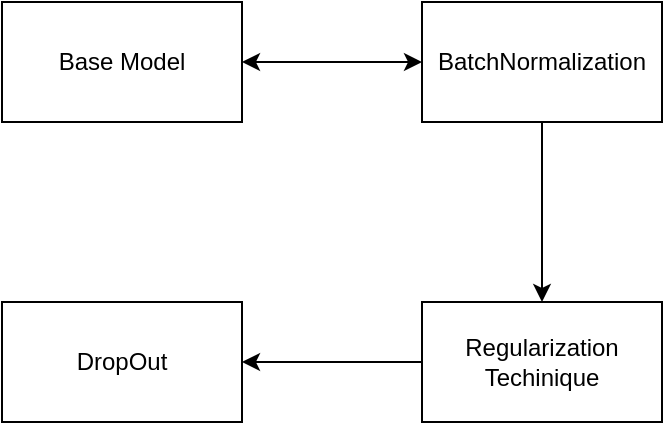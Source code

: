 <mxfile version="26.0.16" pages="2">
  <diagram name="Page-1" id="KyPzS-W0iNUt4tSVS-8K">
    <mxGraphModel dx="1036" dy="639" grid="1" gridSize="10" guides="1" tooltips="1" connect="1" arrows="1" fold="1" page="1" pageScale="1" pageWidth="850" pageHeight="1100" math="0" shadow="0">
      <root>
        <mxCell id="0" />
        <mxCell id="1" parent="0" />
        <mxCell id="IgX5ZHt1u1UvhBiycASC-3" value="" style="edgeStyle=orthogonalEdgeStyle;rounded=0;orthogonalLoop=1;jettySize=auto;html=1;" parent="1" source="IgX5ZHt1u1UvhBiycASC-1" target="IgX5ZHt1u1UvhBiycASC-2" edge="1">
          <mxGeometry relative="1" as="geometry" />
        </mxCell>
        <mxCell id="IgX5ZHt1u1UvhBiycASC-7" value="" style="edgeStyle=orthogonalEdgeStyle;rounded=0;orthogonalLoop=1;jettySize=auto;html=1;startArrow=classic;startFill=1;" parent="1" source="IgX5ZHt1u1UvhBiycASC-1" target="IgX5ZHt1u1UvhBiycASC-6" edge="1">
          <mxGeometry relative="1" as="geometry" />
        </mxCell>
        <mxCell id="IgX5ZHt1u1UvhBiycASC-1" value="BatchNormalization" style="rounded=0;whiteSpace=wrap;html=1;" parent="1" vertex="1">
          <mxGeometry x="390" y="190" width="120" height="60" as="geometry" />
        </mxCell>
        <mxCell id="IgX5ZHt1u1UvhBiycASC-5" value="" style="edgeStyle=orthogonalEdgeStyle;rounded=0;orthogonalLoop=1;jettySize=auto;html=1;" parent="1" source="IgX5ZHt1u1UvhBiycASC-2" target="IgX5ZHt1u1UvhBiycASC-4" edge="1">
          <mxGeometry relative="1" as="geometry" />
        </mxCell>
        <mxCell id="IgX5ZHt1u1UvhBiycASC-2" value="Regularization Techinique" style="rounded=0;whiteSpace=wrap;html=1;" parent="1" vertex="1">
          <mxGeometry x="390" y="340" width="120" height="60" as="geometry" />
        </mxCell>
        <mxCell id="IgX5ZHt1u1UvhBiycASC-4" value="DropOut" style="rounded=0;whiteSpace=wrap;html=1;" parent="1" vertex="1">
          <mxGeometry x="180" y="340" width="120" height="60" as="geometry" />
        </mxCell>
        <mxCell id="IgX5ZHt1u1UvhBiycASC-6" value="Base Model" style="rounded=0;whiteSpace=wrap;html=1;" parent="1" vertex="1">
          <mxGeometry x="180" y="190" width="120" height="60" as="geometry" />
        </mxCell>
      </root>
    </mxGraphModel>
  </diagram>
  <diagram id="3UH3D9kyu6GMSb90JhXe" name="Page-2">
    <mxGraphModel dx="1886" dy="639" grid="1" gridSize="10" guides="1" tooltips="1" connect="1" arrows="1" fold="1" page="1" pageScale="1" pageWidth="850" pageHeight="1100" math="0" shadow="0">
      <root>
        <mxCell id="0" />
        <mxCell id="1" parent="0" />
        <mxCell id="p1KlExOIp83e9d3k0MNG-4" style="edgeStyle=orthogonalEdgeStyle;rounded=0;orthogonalLoop=1;jettySize=auto;html=1;strokeColor=light-dark(#FFFFFF,#FFFFFF);" parent="1" source="p1KlExOIp83e9d3k0MNG-1" target="p1KlExOIp83e9d3k0MNG-2" edge="1">
          <mxGeometry relative="1" as="geometry" />
        </mxCell>
        <mxCell id="p1KlExOIp83e9d3k0MNG-5" style="edgeStyle=orthogonalEdgeStyle;rounded=0;orthogonalLoop=1;jettySize=auto;html=1;entryX=0;entryY=0.5;entryDx=0;entryDy=0;strokeColor=light-dark(#FFFFFF,#FFFFFF);" parent="1" source="p1KlExOIp83e9d3k0MNG-1" target="p1KlExOIp83e9d3k0MNG-3" edge="1">
          <mxGeometry relative="1" as="geometry" />
        </mxCell>
        <mxCell id="p1KlExOIp83e9d3k0MNG-1" value="&lt;span id=&quot;docs-internal-guid-c35eb455-7fff-ef84-bfff-9ff3380105fe&quot;&gt;&lt;p style=&quot;line-height: 1.2; margin-top: 0pt; margin-bottom: 0pt;&quot; dir=&quot;ltr&quot;&gt;&lt;span style=&quot;font-size: 11pt; font-family: Montserrat, sans-serif; background-color: transparent; font-weight: 700; font-variant-numeric: normal; font-variant-east-asian: normal; font-variant-alternates: normal; font-variant-position: normal; font-variant-emoji: normal; vertical-align: baseline; white-space-collapse: preserve;&quot;&gt;Base Model&lt;/span&gt;&lt;/p&gt;&lt;div style=&quot;background-color: rgb(255, 255, 255); font-family: Consolas, &amp;quot;Courier New&amp;quot;, monospace; font-size: 14px; line-height: 19px; white-space: pre;&quot;&gt;&lt;br&gt;&lt;/div&gt;&lt;div style=&quot;background-color: rgb(255, 255, 255); font-family: Consolas, &amp;quot;Courier New&amp;quot;, monospace; font-size: 14px; line-height: 19px; white-space: pre;&quot;&gt;&lt;ul&gt;&lt;li style=&quot;text-align: left;&quot;&gt;Flatten(input_shape=(&lt;span style=&quot;color: rgb(9, 134, 88);&quot;&gt;224&lt;/span&gt;, &lt;span style=&quot;color: rgb(9, 134, 88);&quot;&gt;224&lt;/span&gt;, &lt;span style=&quot;color: rgb(9, 134, 88);&quot;&gt;3&lt;/span&gt;))&lt;/li&gt;&lt;li style=&quot;text-align: left;&quot;&gt;Dense(units=&lt;span style=&quot;color: rgb(9, 134, 88);&quot;&gt;1024&lt;/span&gt;&lt;span style=&quot;color: rgb(9, 134, 88);&quot;&gt;&lt;font style=&quot;color: rgb(0, 0, 0);&quot;&gt;)&lt;/font&gt;&lt;/span&gt;&lt;span style=&quot;color: rgb(9, 134, 88);&quot;&gt; with &lt;/span&gt;&lt;span style=&quot;color: light-dark(rgb(0, 0, 0), rgb(255, 255, 255));&quot;&gt;LeakyReLU(alpha=&lt;/span&gt;&lt;span style=&quot;color: rgb(9, 134, 88);&quot;&gt;0.01&lt;/span&gt;&lt;span style=&quot;color: light-dark(rgb(0, 0, 0), rgb(255, 255, 255));&quot;&gt;)&lt;/span&gt;&lt;/li&gt;&lt;li style=&quot;text-align: left;&quot;&gt;Dense(units=&lt;span style=&quot;color: rgb(9, 134, 88);&quot;&gt;512&lt;/span&gt;&lt;span style=&quot;background-color: light-dark(rgb(255, 255, 255), rgb(18, 18, 18)); color: light-dark(rgb(0, 0, 0), rgb(255, 255, 255));&quot;&gt;) &lt;/span&gt;&lt;span style=&quot;background-color: light-dark(rgb(255, 255, 255), rgb(18, 18, 18)); color: rgb(9, 134, 88);&quot;&gt;with &lt;/span&gt;&lt;span style=&quot;background-color: light-dark(rgb(255, 255, 255), rgb(18, 18, 18)); color: light-dark(rgb(0, 0, 0), rgb(255, 255, 255));&quot;&gt;LeakyReLU(alpha=&lt;/span&gt;&lt;span style=&quot;background-color: light-dark(rgb(255, 255, 255), rgb(18, 18, 18)); color: rgb(9, 134, 88);&quot;&gt;0.01&lt;/span&gt;&lt;span style=&quot;background-color: light-dark(rgb(255, 255, 255), rgb(18, 18, 18)); color: light-dark(rgb(0, 0, 0), rgb(255, 255, 255));&quot;&gt;)&lt;/span&gt;&lt;/li&gt;&lt;li style=&quot;text-align: left;&quot;&gt;Dense(units=&lt;span style=&quot;color: rgb(9, 134, 88);&quot;&gt;256&lt;/span&gt;&lt;span style=&quot;background-color: light-dark(rgb(255, 255, 255), rgb(18, 18, 18)); color: light-dark(rgb(0, 0, 0), rgb(255, 255, 255));&quot;&gt;) &lt;/span&gt;&lt;span style=&quot;background-color: light-dark(rgb(255, 255, 255), rgb(18, 18, 18)); color: rgb(9, 134, 88);&quot;&gt;with &lt;/span&gt;&lt;span style=&quot;background-color: light-dark(rgb(255, 255, 255), rgb(18, 18, 18)); color: light-dark(rgb(0, 0, 0), rgb(255, 255, 255));&quot;&gt;LeakyReLU(alpha=&lt;/span&gt;&lt;span style=&quot;background-color: light-dark(rgb(255, 255, 255), rgb(18, 18, 18)); color: rgb(9, 134, 88);&quot;&gt;0.01&lt;/span&gt;&lt;span style=&quot;background-color: light-dark(rgb(255, 255, 255), rgb(18, 18, 18)); color: light-dark(rgb(0, 0, 0), rgb(255, 255, 255));&quot;&gt;)&lt;/span&gt;&lt;/li&gt;&lt;li style=&quot;text-align: left;&quot;&gt;Dense(units=&lt;span style=&quot;color: rgb(9, 134, 88);&quot;&gt;128&lt;/span&gt;&lt;span style=&quot;background-color: light-dark(rgb(255, 255, 255), rgb(18, 18, 18)); color: light-dark(rgb(0, 0, 0), rgb(255, 255, 255));&quot;&gt;) &lt;/span&gt;&lt;span style=&quot;background-color: light-dark(rgb(255, 255, 255), rgb(18, 18, 18)); color: rgb(9, 134, 88);&quot;&gt;with &lt;/span&gt;&lt;span style=&quot;background-color: light-dark(rgb(255, 255, 255), rgb(18, 18, 18)); color: light-dark(rgb(0, 0, 0), rgb(255, 255, 255));&quot;&gt;LeakyReLU(alpha=&lt;/span&gt;&lt;span style=&quot;background-color: light-dark(rgb(255, 255, 255), rgb(18, 18, 18)); color: rgb(9, 134, 88);&quot;&gt;0.01&lt;/span&gt;&lt;span style=&quot;background-color: light-dark(rgb(255, 255, 255), rgb(18, 18, 18)); color: light-dark(rgb(0, 0, 0), rgb(255, 255, 255));&quot;&gt;)&lt;/span&gt;&lt;/li&gt;&lt;li style=&quot;text-align: left;&quot;&gt;Dense(len(categories), activation=&lt;span style=&quot;color: rgb(163, 21, 21);&quot;&gt;&#39;softmax&#39;&lt;/span&gt;)&lt;/li&gt;&lt;/ul&gt;&lt;/div&gt;&lt;/span&gt;" style="rounded=0;whiteSpace=wrap;html=1;" parent="1" vertex="1">
          <mxGeometry x="-80" y="260" width="400" height="200" as="geometry" />
        </mxCell>
        <mxCell id="p1KlExOIp83e9d3k0MNG-12" style="edgeStyle=orthogonalEdgeStyle;rounded=0;orthogonalLoop=1;jettySize=auto;html=1;strokeColor=light-dark(#FFFFFF,#FFFFFF);" parent="1" source="p1KlExOIp83e9d3k0MNG-2" target="p1KlExOIp83e9d3k0MNG-10" edge="1">
          <mxGeometry relative="1" as="geometry" />
        </mxCell>
        <mxCell id="p1KlExOIp83e9d3k0MNG-13" style="edgeStyle=orthogonalEdgeStyle;rounded=0;orthogonalLoop=1;jettySize=auto;html=1;strokeColor=light-dark(#FFFFFF,#FFFFFF);" parent="1" source="p1KlExOIp83e9d3k0MNG-2" target="p1KlExOIp83e9d3k0MNG-11" edge="1">
          <mxGeometry relative="1" as="geometry" />
        </mxCell>
        <mxCell id="p1KlExOIp83e9d3k0MNG-2" value="&lt;span id=&quot;docs-internal-guid-c35eb455-7fff-ef84-bfff-9ff3380105fe&quot;&gt;&lt;p style=&quot;line-height: 1.2; margin-top: 0pt; margin-bottom: 0pt;&quot; dir=&quot;ltr&quot;&gt;&lt;font face=&quot;Montserrat, sans-serif&quot;&gt;&lt;span style=&quot;font-size: 14.667px; white-space-collapse: preserve;&quot;&gt;&lt;b&gt;After Batch Normalization&lt;/b&gt;&lt;/span&gt;&lt;/font&gt;&lt;/p&gt;&lt;div style=&quot;background-color: rgb(255, 255, 255); font-family: Consolas, &amp;quot;Courier New&amp;quot;, monospace; font-size: 14px; line-height: 19px; white-space: pre;&quot;&gt;&lt;ul&gt;&lt;li style=&quot;text-align: left;&quot;&gt;&lt;div style=&quot;line-height: 19px;&quot;&gt;BatchNormalization()&lt;/div&gt;&lt;/li&gt;&lt;/ul&gt;&lt;/div&gt;&lt;/span&gt;" style="rounded=0;whiteSpace=wrap;html=1;" parent="1" vertex="1">
          <mxGeometry x="400" y="220" width="310" height="100" as="geometry" />
        </mxCell>
        <mxCell id="p1KlExOIp83e9d3k0MNG-3" value="&lt;span id=&quot;docs-internal-guid-c35eb455-7fff-ef84-bfff-9ff3380105fe&quot;&gt;&lt;p style=&quot;line-height: 1.2; margin-top: 0pt; margin-bottom: 0pt;&quot; dir=&quot;ltr&quot;&gt;&lt;font face=&quot;Montserrat, sans-serif&quot;&gt;&lt;span style=&quot;font-size: 14.667px; white-space-collapse: preserve;&quot;&gt;&lt;b&gt;Before Batch &lt;/b&gt;&lt;/span&gt;&lt;/font&gt;&lt;b style=&quot;background-color: transparent; color: light-dark(rgb(0, 0, 0), rgb(255, 255, 255)); white-space-collapse: preserve; font-family: Montserrat, sans-serif; font-size: 14.667px;&quot;&gt;Normalization&lt;/b&gt;&lt;/p&gt;&lt;div style=&quot;background-color: rgb(255, 255, 255); font-family: Consolas, &amp;quot;Courier New&amp;quot;, monospace; font-size: 14px; line-height: 19px; white-space: pre;&quot;&gt;&lt;ul&gt;&lt;li style=&quot;text-align: left;&quot;&gt;&lt;div style=&quot;line-height: 19px;&quot;&gt;&lt;span style=&quot;background-color: light-dark(rgb(255, 255, 255), rgb(18, 18, 18)); color: light-dark(rgb(0, 0, 0), rgb(255, 255, 255));&quot;&gt;Dense(units=&lt;/span&gt;&lt;span style=&quot;background-color: light-dark(rgb(255, 255, 255), rgb(18, 18, 18)); color: rgb(9, 134, 88);&quot;&gt;...&lt;/span&gt;&lt;span style=&quot;background-color: light-dark(rgb(255, 255, 255), rgb(18, 18, 18)); color: rgb(9, 134, 88);&quot;&gt;&lt;font style=&quot;color: rgb(0, 0, 0);&quot;&gt;, use_bias=&lt;/font&gt;&lt;/span&gt;&lt;span style=&quot;background-color: light-dark(rgb(255, 255, 255), rgb(18, 18, 18)); color: rgb(9, 134, 88);&quot;&gt;False&lt;/span&gt;&lt;span style=&quot;background-color: light-dark(rgb(255, 255, 255), rgb(18, 18, 18)); color: rgb(9, 134, 88);&quot;&gt;&lt;font style=&quot;color: rgb(0, 0, 0);&quot;&gt;)&lt;/font&gt;&lt;/span&gt;&lt;/div&gt;&lt;/li&gt;&lt;li style=&quot;text-align: left;&quot;&gt;&lt;div style=&quot;line-height: 19px;&quot;&gt;&lt;span style=&quot;color: light-dark(rgb(0, 0, 0), rgb(237, 237, 237)); background-color: light-dark(rgb(255, 255, 255), rgb(18, 18, 18));&quot;&gt;BatchNormalization()&lt;/span&gt;&lt;/div&gt;&lt;/li&gt;&lt;/ul&gt;&lt;/div&gt;&lt;/span&gt;" style="rounded=0;whiteSpace=wrap;html=1;" parent="1" vertex="1">
          <mxGeometry x="400" y="400" width="310" height="100" as="geometry" />
        </mxCell>
        <mxCell id="p1KlExOIp83e9d3k0MNG-10" value="&lt;span id=&quot;docs-internal-guid-c35eb455-7fff-ef84-bfff-9ff3380105fe&quot;&gt;&lt;p style=&quot;line-height: 1.2; margin-top: 0pt; margin-bottom: 0pt;&quot; dir=&quot;ltr&quot;&gt;&lt;font face=&quot;Montserrat, sans-serif&quot;&gt;&lt;span style=&quot;font-size: 14.667px; white-space-collapse: preserve;&quot;&gt;&lt;b&gt;L1 Regularization&lt;/b&gt;&lt;/span&gt;&lt;/font&gt;&lt;/p&gt;&lt;div style=&quot;background-color: rgb(255, 255, 255); font-family: Consolas, &amp;quot;Courier New&amp;quot;, monospace; font-size: 14px; line-height: 19px; white-space: pre;&quot;&gt;&lt;ul&gt;&lt;li style=&quot;text-align: left;&quot;&gt;&lt;div style=&quot;line-height: 19px;&quot;&gt;Dense(units=&lt;font style=&quot;color: rgb(9, 134, 88);&quot;&gt;...&lt;/font&gt;, &lt;span style=&quot;background-color: light-dark(rgb(255, 255, 255), rgb(18, 18, 18)); color: light-dark(rgb(0, 0, 0), rgb(255, 255, 255));&quot;&gt;kernel_initializer=&lt;/span&gt;&lt;span style=&quot;background-color: light-dark(rgb(255, 255, 255), rgb(18, 18, 18));&quot;&gt;&lt;font style=&quot;color: light-dark(rgb(0, 0, 0), rgb(255, 255, 255));&quot;&gt;HeNormal&lt;/font&gt;&lt;font style=&quot;color: light-dark(rgb(0, 0, 0), rgb(255, 255, 255));&quot;&gt;()&lt;/font&gt;&lt;/span&gt;&lt;span style=&quot;background-color: light-dark(rgb(255, 255, 255), rgb(18, 18, 18)); color: light-dark(rgb(0, 0, 0), rgb(255, 255, 255));&quot;&gt;, kernel_regularizer=L1(&lt;/span&gt;&lt;span style=&quot;background-color: light-dark(rgb(255, 255, 255), rgb(18, 18, 18)); color: rgb(9, 134, 88);&quot;&gt;1e-4&lt;/span&gt;&lt;span style=&quot;background-color: light-dark(rgb(255, 255, 255), rgb(18, 18, 18)); color: light-dark(rgb(0, 0, 0), rgb(255, 255, 255));&quot;&gt;)&lt;/span&gt;&lt;span style=&quot;background-color: light-dark(rgb(255, 255, 255), rgb(18, 18, 18)); color: light-dark(rgb(0, 0, 0), rgb(255, 255, 255));&quot;&gt;)&lt;/span&gt;&lt;/div&gt;&lt;/li&gt;&lt;/ul&gt;&lt;/div&gt;&lt;/span&gt;" style="rounded=0;whiteSpace=wrap;html=1;" parent="1" vertex="1">
          <mxGeometry x="770" y="170" width="680" height="90" as="geometry" />
        </mxCell>
        <mxCell id="p1KlExOIp83e9d3k0MNG-27" style="edgeStyle=orthogonalEdgeStyle;rounded=0;orthogonalLoop=1;jettySize=auto;html=1;entryX=0;entryY=0.5;entryDx=0;entryDy=0;strokeColor=light-dark(#ffffff, #FFFFFF);" parent="1" source="p1KlExOIp83e9d3k0MNG-11" target="p1KlExOIp83e9d3k0MNG-20" edge="1">
          <mxGeometry relative="1" as="geometry" />
        </mxCell>
        <mxCell id="p1KlExOIp83e9d3k0MNG-28" style="edgeStyle=orthogonalEdgeStyle;rounded=0;orthogonalLoop=1;jettySize=auto;html=1;entryX=0;entryY=0.5;entryDx=0;entryDy=0;strokeColor=light-dark(#ffffff, #FFFFFF);" parent="1" source="p1KlExOIp83e9d3k0MNG-11" target="p1KlExOIp83e9d3k0MNG-18" edge="1">
          <mxGeometry relative="1" as="geometry" />
        </mxCell>
        <mxCell id="p1KlExOIp83e9d3k0MNG-29" style="edgeStyle=orthogonalEdgeStyle;rounded=0;orthogonalLoop=1;jettySize=auto;html=1;strokeColor=light-dark(#ffffff, #FFFFFF);" parent="1" source="p1KlExOIp83e9d3k0MNG-11" target="p1KlExOIp83e9d3k0MNG-14" edge="1">
          <mxGeometry relative="1" as="geometry" />
        </mxCell>
        <mxCell id="p1KlExOIp83e9d3k0MNG-30" style="edgeStyle=orthogonalEdgeStyle;rounded=0;orthogonalLoop=1;jettySize=auto;html=1;strokeColor=light-dark(#ffffff, #FFFFFF);" parent="1" source="p1KlExOIp83e9d3k0MNG-11" target="p1KlExOIp83e9d3k0MNG-16" edge="1">
          <mxGeometry relative="1" as="geometry" />
        </mxCell>
        <mxCell id="p1KlExOIp83e9d3k0MNG-31" style="edgeStyle=orthogonalEdgeStyle;rounded=0;orthogonalLoop=1;jettySize=auto;html=1;entryX=0;entryY=0.5;entryDx=0;entryDy=0;strokeColor=light-dark(#ffffff, #FFFFFF);" parent="1" source="p1KlExOIp83e9d3k0MNG-11" target="p1KlExOIp83e9d3k0MNG-17" edge="1">
          <mxGeometry relative="1" as="geometry" />
        </mxCell>
        <mxCell id="p1KlExOIp83e9d3k0MNG-32" style="edgeStyle=orthogonalEdgeStyle;rounded=0;orthogonalLoop=1;jettySize=auto;html=1;entryX=0;entryY=0.5;entryDx=0;entryDy=0;strokeColor=light-dark(#ffffff, #FFFFFF);" parent="1" source="p1KlExOIp83e9d3k0MNG-11" target="p1KlExOIp83e9d3k0MNG-19" edge="1">
          <mxGeometry relative="1" as="geometry" />
        </mxCell>
        <mxCell id="p1KlExOIp83e9d3k0MNG-11" value="&lt;span id=&quot;docs-internal-guid-c35eb455-7fff-ef84-bfff-9ff3380105fe&quot;&gt;&lt;p style=&quot;line-height: 1.2; margin-top: 0pt; margin-bottom: 0pt;&quot; dir=&quot;ltr&quot;&gt;&lt;font face=&quot;Montserrat, sans-serif&quot;&gt;&lt;span style=&quot;font-size: 14.667px; white-space-collapse: preserve;&quot;&gt;&lt;b&gt;L2 Regularization&lt;/b&gt;&lt;/span&gt;&lt;/font&gt;&lt;/p&gt;&lt;div style=&quot;background-color: rgb(255, 255, 255); font-family: Consolas, &amp;quot;Courier New&amp;quot;, monospace; font-size: 14px; line-height: 19px; white-space: pre;&quot;&gt;&lt;ul&gt;&lt;li style=&quot;text-align: left;&quot;&gt;&lt;div style=&quot;line-height: 19px;&quot;&gt;Dense(units=&lt;font style=&quot;color: rgb(9, 134, 88);&quot;&gt;...&lt;/font&gt;, &lt;span style=&quot;background-color: light-dark(rgb(255, 255, 255), rgb(18, 18, 18)); color: light-dark(rgb(0, 0, 0), rgb(255, 255, 255));&quot;&gt;kernel_initializer=&lt;/span&gt;&lt;span style=&quot;background-color: light-dark(rgb(255, 255, 255), rgb(18, 18, 18));&quot;&gt;&lt;font style=&quot;color: light-dark(rgb(0, 0, 0), rgb(255, 255, 255));&quot;&gt;HeNormal&lt;/font&gt;&lt;font style=&quot;color: light-dark(rgb(0, 0, 0), rgb(255, 255, 255));&quot;&gt;()&lt;/font&gt;&lt;/span&gt;&lt;span style=&quot;background-color: light-dark(rgb(255, 255, 255), rgb(18, 18, 18)); color: light-dark(rgb(0, 0, 0), rgb(255, 255, 255));&quot;&gt;, kernel_regularizer=L2(&lt;/span&gt;&lt;span style=&quot;background-color: light-dark(rgb(255, 255, 255), rgb(18, 18, 18)); color: rgb(9, 134, 88);&quot;&gt;1e-4&lt;/span&gt;&lt;span style=&quot;background-color: light-dark(rgb(255, 255, 255), rgb(18, 18, 18)); color: light-dark(rgb(0, 0, 0), rgb(255, 255, 255));&quot;&gt;)&lt;/span&gt;&lt;span style=&quot;background-color: light-dark(rgb(255, 255, 255), rgb(18, 18, 18)); color: light-dark(rgb(0, 0, 0), rgb(255, 255, 255));&quot;&gt;)&lt;/span&gt;&lt;/div&gt;&lt;/li&gt;&lt;/ul&gt;&lt;/div&gt;&lt;/span&gt;" style="rounded=0;whiteSpace=wrap;html=1;" parent="1" vertex="1">
          <mxGeometry x="770" y="290" width="680" height="90" as="geometry" />
        </mxCell>
        <mxCell id="p1KlExOIp83e9d3k0MNG-14" value="&lt;span id=&quot;docs-internal-guid-c35eb455-7fff-ef84-bfff-9ff3380105fe&quot;&gt;&lt;p style=&quot;line-height: 1.2; margin-top: 0pt; margin-bottom: 0pt;&quot; dir=&quot;ltr&quot;&gt;&lt;font face=&quot;Montserrat, sans-serif&quot;&gt;&lt;span style=&quot;font-size: 14.667px; white-space-collapse: preserve;&quot;&gt;&lt;b&gt;Dropout&lt;/b&gt;&lt;/span&gt;&lt;/font&gt;&lt;/p&gt;&lt;div style=&quot;background-color: rgb(255, 255, 255); font-family: Consolas, &amp;quot;Courier New&amp;quot;, monospace; font-size: 14px; line-height: 19px; white-space: pre;&quot;&gt;&lt;ul&gt;&lt;li style=&quot;text-align: left;&quot;&gt;&lt;div style=&quot;line-height: 19px;&quot;&gt;Dropout(rate=&lt;font color=&quot;#098658&quot;&gt;0.3&lt;/font&gt;&lt;span style=&quot;background-color: light-dark(rgb(255, 255, 255), rgb(18, 18, 18)); color: light-dark(rgb(0, 0, 0), rgb(255, 255, 255));&quot;&gt;)&lt;/span&gt;&lt;/div&gt;&lt;/li&gt;&lt;/ul&gt;&lt;/div&gt;&lt;/span&gt;" style="rounded=0;whiteSpace=wrap;html=1;" parent="1" vertex="1">
          <mxGeometry x="1510" y="260" width="190" height="70" as="geometry" />
        </mxCell>
        <mxCell id="p1KlExOIp83e9d3k0MNG-16" value="&lt;span id=&quot;docs-internal-guid-c35eb455-7fff-ef84-bfff-9ff3380105fe&quot;&gt;&lt;p style=&quot;line-height: 1.2; margin-top: 0pt; margin-bottom: 0pt;&quot; dir=&quot;ltr&quot;&gt;&lt;font face=&quot;Montserrat, sans-serif&quot;&gt;&lt;span style=&quot;font-size: 14.667px; white-space-collapse: preserve;&quot;&gt;&lt;b&gt;Dropout&lt;/b&gt;&lt;/span&gt;&lt;/font&gt;&lt;/p&gt;&lt;div style=&quot;background-color: rgb(255, 255, 255); font-family: Consolas, &amp;quot;Courier New&amp;quot;, monospace; font-size: 14px; line-height: 19px; white-space: pre;&quot;&gt;&lt;ul&gt;&lt;li style=&quot;text-align: left;&quot;&gt;&lt;div style=&quot;line-height: 19px;&quot;&gt;Dropout(rate=&lt;font color=&quot;#098658&quot;&gt;0.4&lt;/font&gt;&lt;span style=&quot;background-color: light-dark(rgb(255, 255, 255), rgb(18, 18, 18)); color: light-dark(rgb(0, 0, 0), rgb(255, 255, 255));&quot;&gt;)&lt;/span&gt;&lt;/div&gt;&lt;/li&gt;&lt;/ul&gt;&lt;/div&gt;&lt;/span&gt;" style="rounded=0;whiteSpace=wrap;html=1;" parent="1" vertex="1">
          <mxGeometry x="1510" y="340" width="190" height="70" as="geometry" />
        </mxCell>
        <mxCell id="p1KlExOIp83e9d3k0MNG-17" value="&lt;span id=&quot;docs-internal-guid-c35eb455-7fff-ef84-bfff-9ff3380105fe&quot;&gt;&lt;p style=&quot;line-height: 1.2; margin-top: 0pt; margin-bottom: 0pt;&quot; dir=&quot;ltr&quot;&gt;&lt;font face=&quot;Montserrat, sans-serif&quot;&gt;&lt;span style=&quot;font-size: 14.667px; white-space-collapse: preserve;&quot;&gt;&lt;b&gt;Dropout&lt;/b&gt;&lt;/span&gt;&lt;/font&gt;&lt;/p&gt;&lt;div style=&quot;background-color: rgb(255, 255, 255); font-family: Consolas, &amp;quot;Courier New&amp;quot;, monospace; font-size: 14px; line-height: 19px; white-space: pre;&quot;&gt;&lt;ul&gt;&lt;li style=&quot;text-align: left;&quot;&gt;&lt;div style=&quot;line-height: 19px;&quot;&gt;Dropout(rate=&lt;font color=&quot;#098658&quot;&gt;0.5&lt;/font&gt;&lt;span style=&quot;background-color: light-dark(rgb(255, 255, 255), rgb(18, 18, 18)); color: light-dark(rgb(0, 0, 0), rgb(255, 255, 255));&quot;&gt;)&lt;/span&gt;&lt;/div&gt;&lt;/li&gt;&lt;/ul&gt;&lt;/div&gt;&lt;/span&gt;" style="rounded=0;whiteSpace=wrap;html=1;" parent="1" vertex="1">
          <mxGeometry x="1510" y="420" width="190" height="70" as="geometry" />
        </mxCell>
        <mxCell id="p1KlExOIp83e9d3k0MNG-18" value="&lt;span id=&quot;docs-internal-guid-c35eb455-7fff-ef84-bfff-9ff3380105fe&quot;&gt;&lt;p style=&quot;line-height: 1.2; margin-top: 0pt; margin-bottom: 0pt;&quot; dir=&quot;ltr&quot;&gt;&lt;font face=&quot;Montserrat, sans-serif&quot;&gt;&lt;span style=&quot;font-size: 14.667px; white-space-collapse: preserve;&quot;&gt;&lt;b&gt;Dropout&lt;/b&gt;&lt;/span&gt;&lt;/font&gt;&lt;/p&gt;&lt;div style=&quot;background-color: rgb(255, 255, 255); font-family: Consolas, &amp;quot;Courier New&amp;quot;, monospace; font-size: 14px; line-height: 19px; white-space: pre;&quot;&gt;&lt;ul&gt;&lt;li style=&quot;text-align: left;&quot;&gt;&lt;div style=&quot;line-height: 19px;&quot;&gt;Dropout(rate=&lt;font color=&quot;#098658&quot;&gt;0.2&lt;/font&gt;&lt;span style=&quot;background-color: light-dark(rgb(255, 255, 255), rgb(18, 18, 18)); color: light-dark(rgb(0, 0, 0), rgb(255, 255, 255));&quot;&gt;)&lt;/span&gt;&lt;/div&gt;&lt;/li&gt;&lt;/ul&gt;&lt;/div&gt;&lt;/span&gt;" style="rounded=0;whiteSpace=wrap;html=1;" parent="1" vertex="1">
          <mxGeometry x="1510" y="180" width="190" height="70" as="geometry" />
        </mxCell>
        <mxCell id="p1KlExOIp83e9d3k0MNG-19" value="&lt;span id=&quot;docs-internal-guid-c35eb455-7fff-ef84-bfff-9ff3380105fe&quot;&gt;&lt;p style=&quot;line-height: 1.2; margin-top: 0pt; margin-bottom: 0pt;&quot; dir=&quot;ltr&quot;&gt;&lt;font face=&quot;Montserrat, sans-serif&quot;&gt;&lt;span style=&quot;font-size: 14.667px; white-space-collapse: preserve;&quot;&gt;&lt;b&gt;Dropout&lt;/b&gt;&lt;/span&gt;&lt;/font&gt;&lt;/p&gt;&lt;div style=&quot;background-color: rgb(255, 255, 255); font-family: Consolas, &amp;quot;Courier New&amp;quot;, monospace; font-size: 14px; line-height: 19px; white-space: pre;&quot;&gt;&lt;ul&gt;&lt;li style=&quot;text-align: left;&quot;&gt;&lt;div style=&quot;line-height: 19px;&quot;&gt;Dropout(rate=&lt;font color=&quot;#098658&quot;&gt;0.6&lt;/font&gt;&lt;span style=&quot;background-color: light-dark(rgb(255, 255, 255), rgb(18, 18, 18)); color: light-dark(rgb(0, 0, 0), rgb(255, 255, 255));&quot;&gt;)&lt;/span&gt;&lt;/div&gt;&lt;/li&gt;&lt;/ul&gt;&lt;/div&gt;&lt;/span&gt;" style="rounded=0;whiteSpace=wrap;html=1;" parent="1" vertex="1">
          <mxGeometry x="1510" y="500" width="190" height="70" as="geometry" />
        </mxCell>
        <mxCell id="p1KlExOIp83e9d3k0MNG-20" value="&lt;span id=&quot;docs-internal-guid-c35eb455-7fff-ef84-bfff-9ff3380105fe&quot;&gt;&lt;p style=&quot;line-height: 1.2; margin-top: 0pt; margin-bottom: 0pt;&quot; dir=&quot;ltr&quot;&gt;&lt;font face=&quot;Montserrat, sans-serif&quot;&gt;&lt;span style=&quot;font-size: 14.667px; white-space-collapse: preserve;&quot;&gt;&lt;b&gt;Dropout&lt;/b&gt;&lt;/span&gt;&lt;/font&gt;&lt;/p&gt;&lt;div style=&quot;background-color: rgb(255, 255, 255); font-family: Consolas, &amp;quot;Courier New&amp;quot;, monospace; font-size: 14px; line-height: 19px; white-space: pre;&quot;&gt;&lt;ul&gt;&lt;li style=&quot;text-align: left;&quot;&gt;&lt;div style=&quot;line-height: 19px;&quot;&gt;Dropout(rate=&lt;font color=&quot;#098658&quot;&gt;0.1&lt;/font&gt;&lt;span style=&quot;background-color: light-dark(rgb(255, 255, 255), rgb(18, 18, 18)); color: light-dark(rgb(0, 0, 0), rgb(255, 255, 255));&quot;&gt;)&lt;/span&gt;&lt;/div&gt;&lt;/li&gt;&lt;/ul&gt;&lt;/div&gt;&lt;/span&gt;" style="rounded=0;whiteSpace=wrap;html=1;" parent="1" vertex="1">
          <mxGeometry x="1510" y="100" width="190" height="70" as="geometry" />
        </mxCell>
      </root>
    </mxGraphModel>
  </diagram>
</mxfile>
